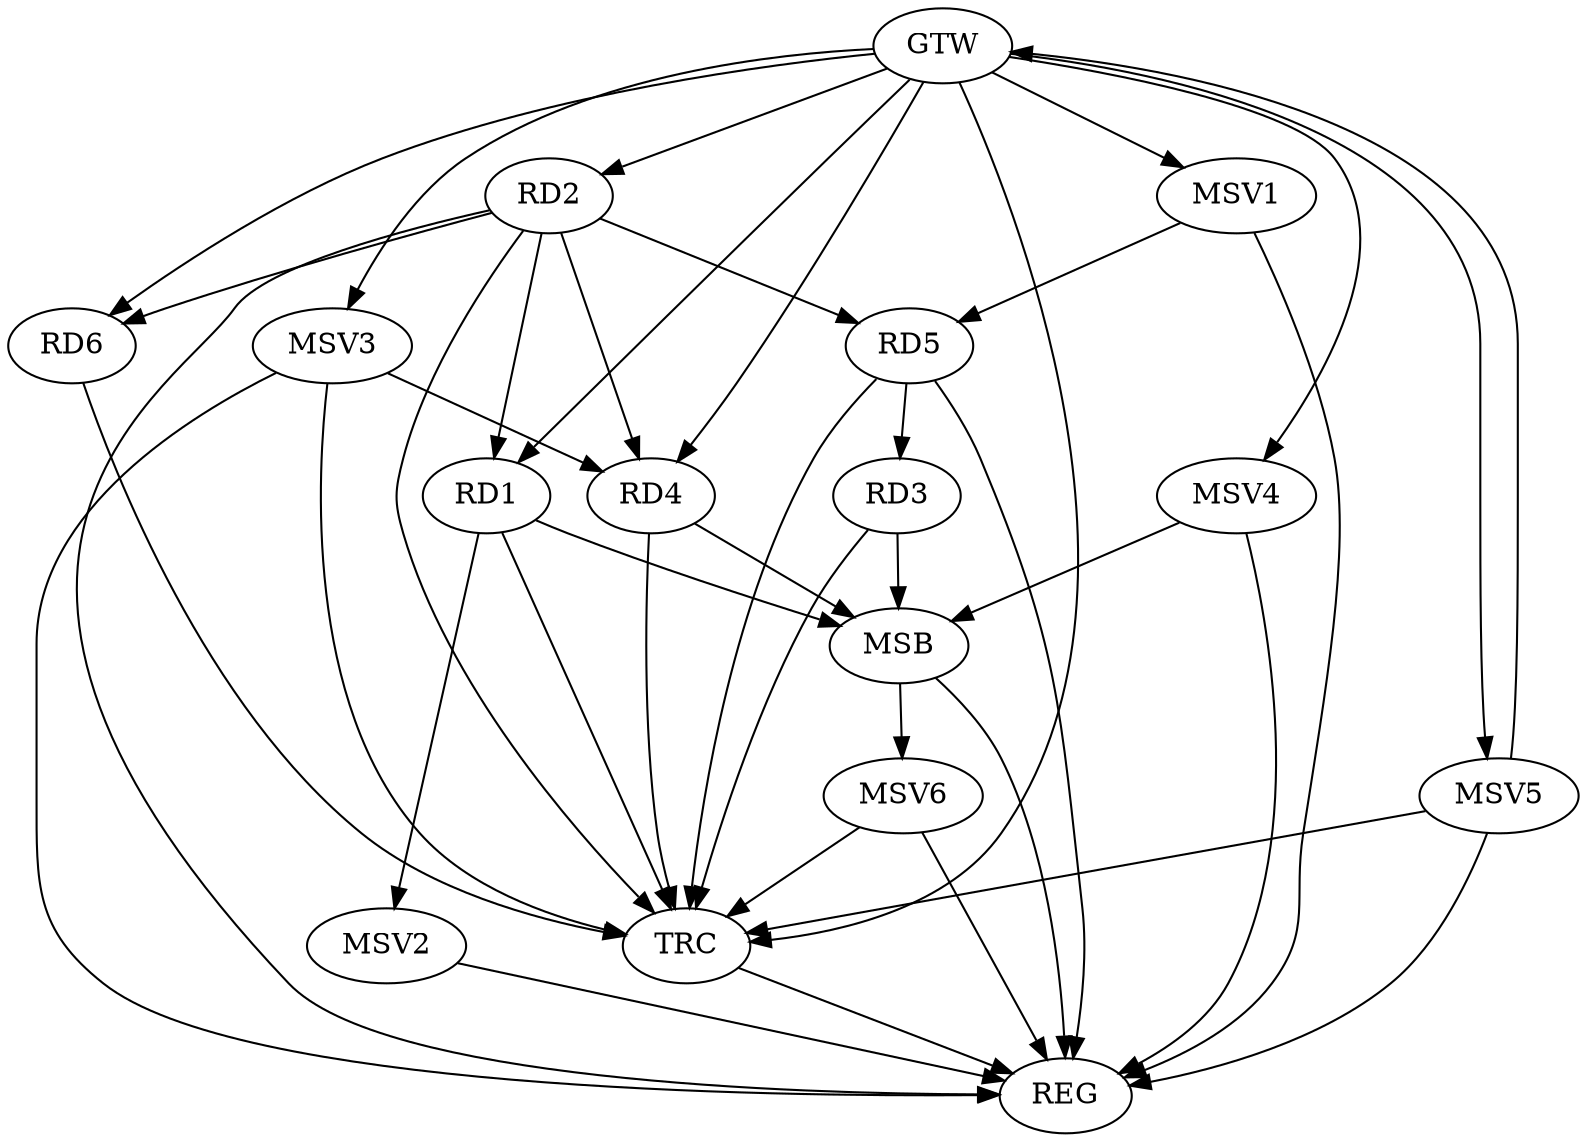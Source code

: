 strict digraph G {
  RD1 [ label="RD1" ];
  RD2 [ label="RD2" ];
  RD3 [ label="RD3" ];
  RD4 [ label="RD4" ];
  RD5 [ label="RD5" ];
  RD6 [ label="RD6" ];
  GTW [ label="GTW" ];
  REG [ label="REG" ];
  MSB [ label="MSB" ];
  TRC [ label="TRC" ];
  MSV1 [ label="MSV1" ];
  MSV2 [ label="MSV2" ];
  MSV3 [ label="MSV3" ];
  MSV4 [ label="MSV4" ];
  MSV5 [ label="MSV5" ];
  MSV6 [ label="MSV6" ];
  RD2 -> RD5;
  RD5 -> RD3;
  GTW -> RD1;
  GTW -> RD2;
  GTW -> RD4;
  GTW -> RD6;
  RD2 -> REG;
  RD5 -> REG;
  RD1 -> MSB;
  MSB -> REG;
  RD3 -> MSB;
  RD4 -> MSB;
  RD1 -> TRC;
  RD2 -> TRC;
  RD3 -> TRC;
  RD4 -> TRC;
  RD5 -> TRC;
  RD6 -> TRC;
  GTW -> TRC;
  TRC -> REG;
  RD2 -> RD6;
  RD2 -> RD4;
  RD2 -> RD1;
  MSV1 -> RD5;
  GTW -> MSV1;
  MSV1 -> REG;
  RD1 -> MSV2;
  MSV2 -> REG;
  MSV3 -> RD4;
  GTW -> MSV3;
  MSV3 -> REG;
  MSV3 -> TRC;
  MSV4 -> MSB;
  GTW -> MSV4;
  MSV4 -> REG;
  MSV5 -> GTW;
  GTW -> MSV5;
  MSV5 -> REG;
  MSV5 -> TRC;
  MSB -> MSV6;
  MSV6 -> REG;
  MSV6 -> TRC;
}
